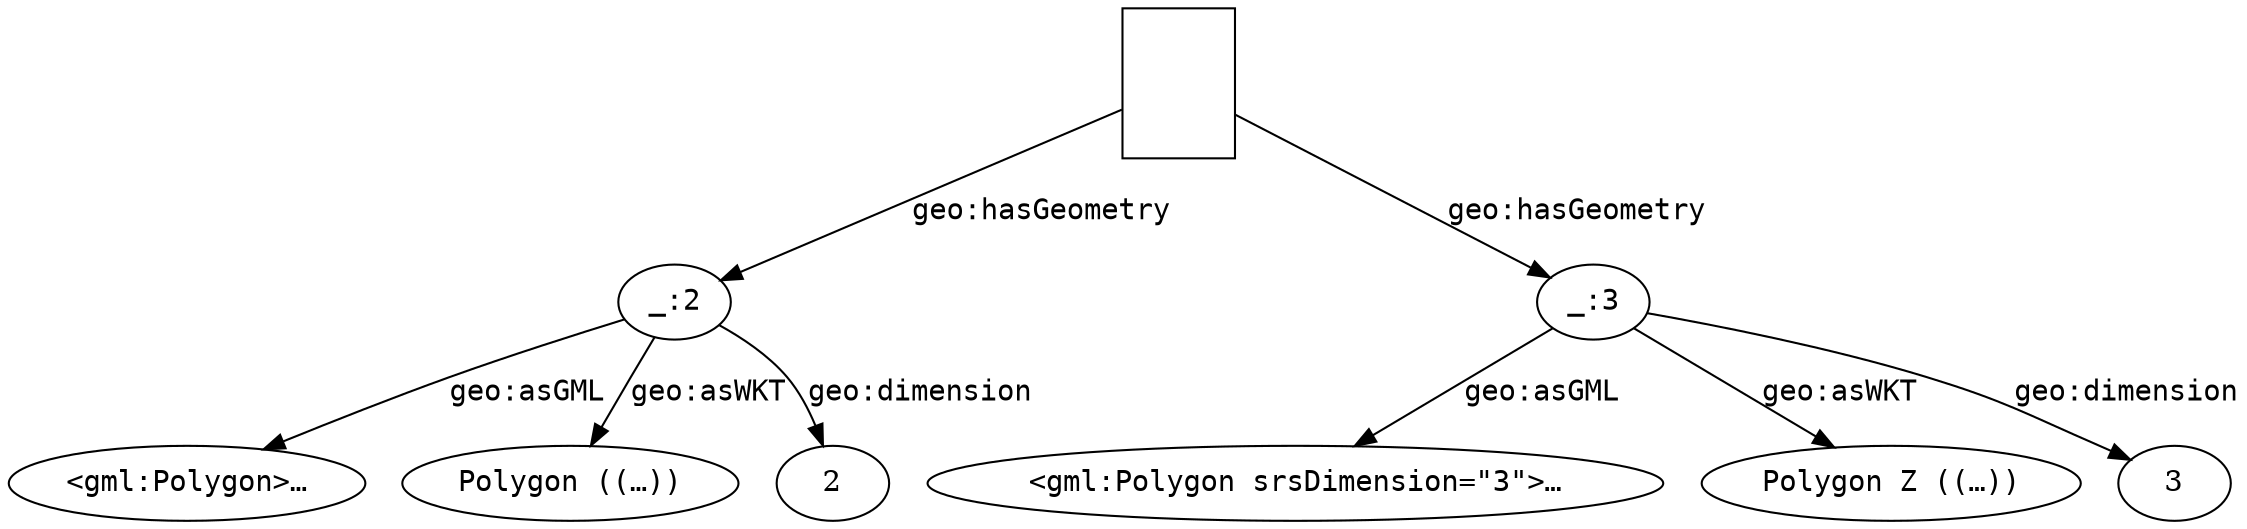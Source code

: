 digraph complex {
  graph [fontname="courier"];

  feature -> geometry2 [label=<<font face="courier">geo:hasGeometry</font>>];
  feature -> geometry3 [label=<<font face="courier">geo:hasGeometry</font>>];
  geometry2 -> gml2 [label=<<font face="courier">geo:asGML</font>>];
  geometry2 -> wkt2 [label=<<font face="courier">geo:asWKT</font>>];
  geometry2 -> dimension2 [label=<<font face="courier">geo:dimension</font>>];
  geometry3 -> gml3 [label=<<font face="courier">geo:asGML</font>>];
  geometry3 -> wkt3 [label=<<font face="courier">geo:asWKT</font>>];
  geometry3 -> dimension3 [label=<<font face="courier">geo:dimension</font>>];

  feature [fixedsize="false",height="1",image="de-brug.jpg",imagescale="both",label="",shape="box"];
  geometry2 [label=<<font face="courier">_:2</font>>];
  gml2 [label=<<font face="courier">&lt;gml:Polygon&gt;…</font>>];
  wkt2 [label=<<font face="courier">Polygon ((…))</font>>];
  dimension2 [label=<2>];
  geometry3 [label=<<font face="courier">_:3</font>>];
  gml3 [label=<<font face="courier">&lt;gml:Polygon srsDimension="3"&gt;…</font>>];
  wkt3 [label=<<font face="courier">Polygon Z ((…))</font>>];
  dimension3 [label=<3>];
}
